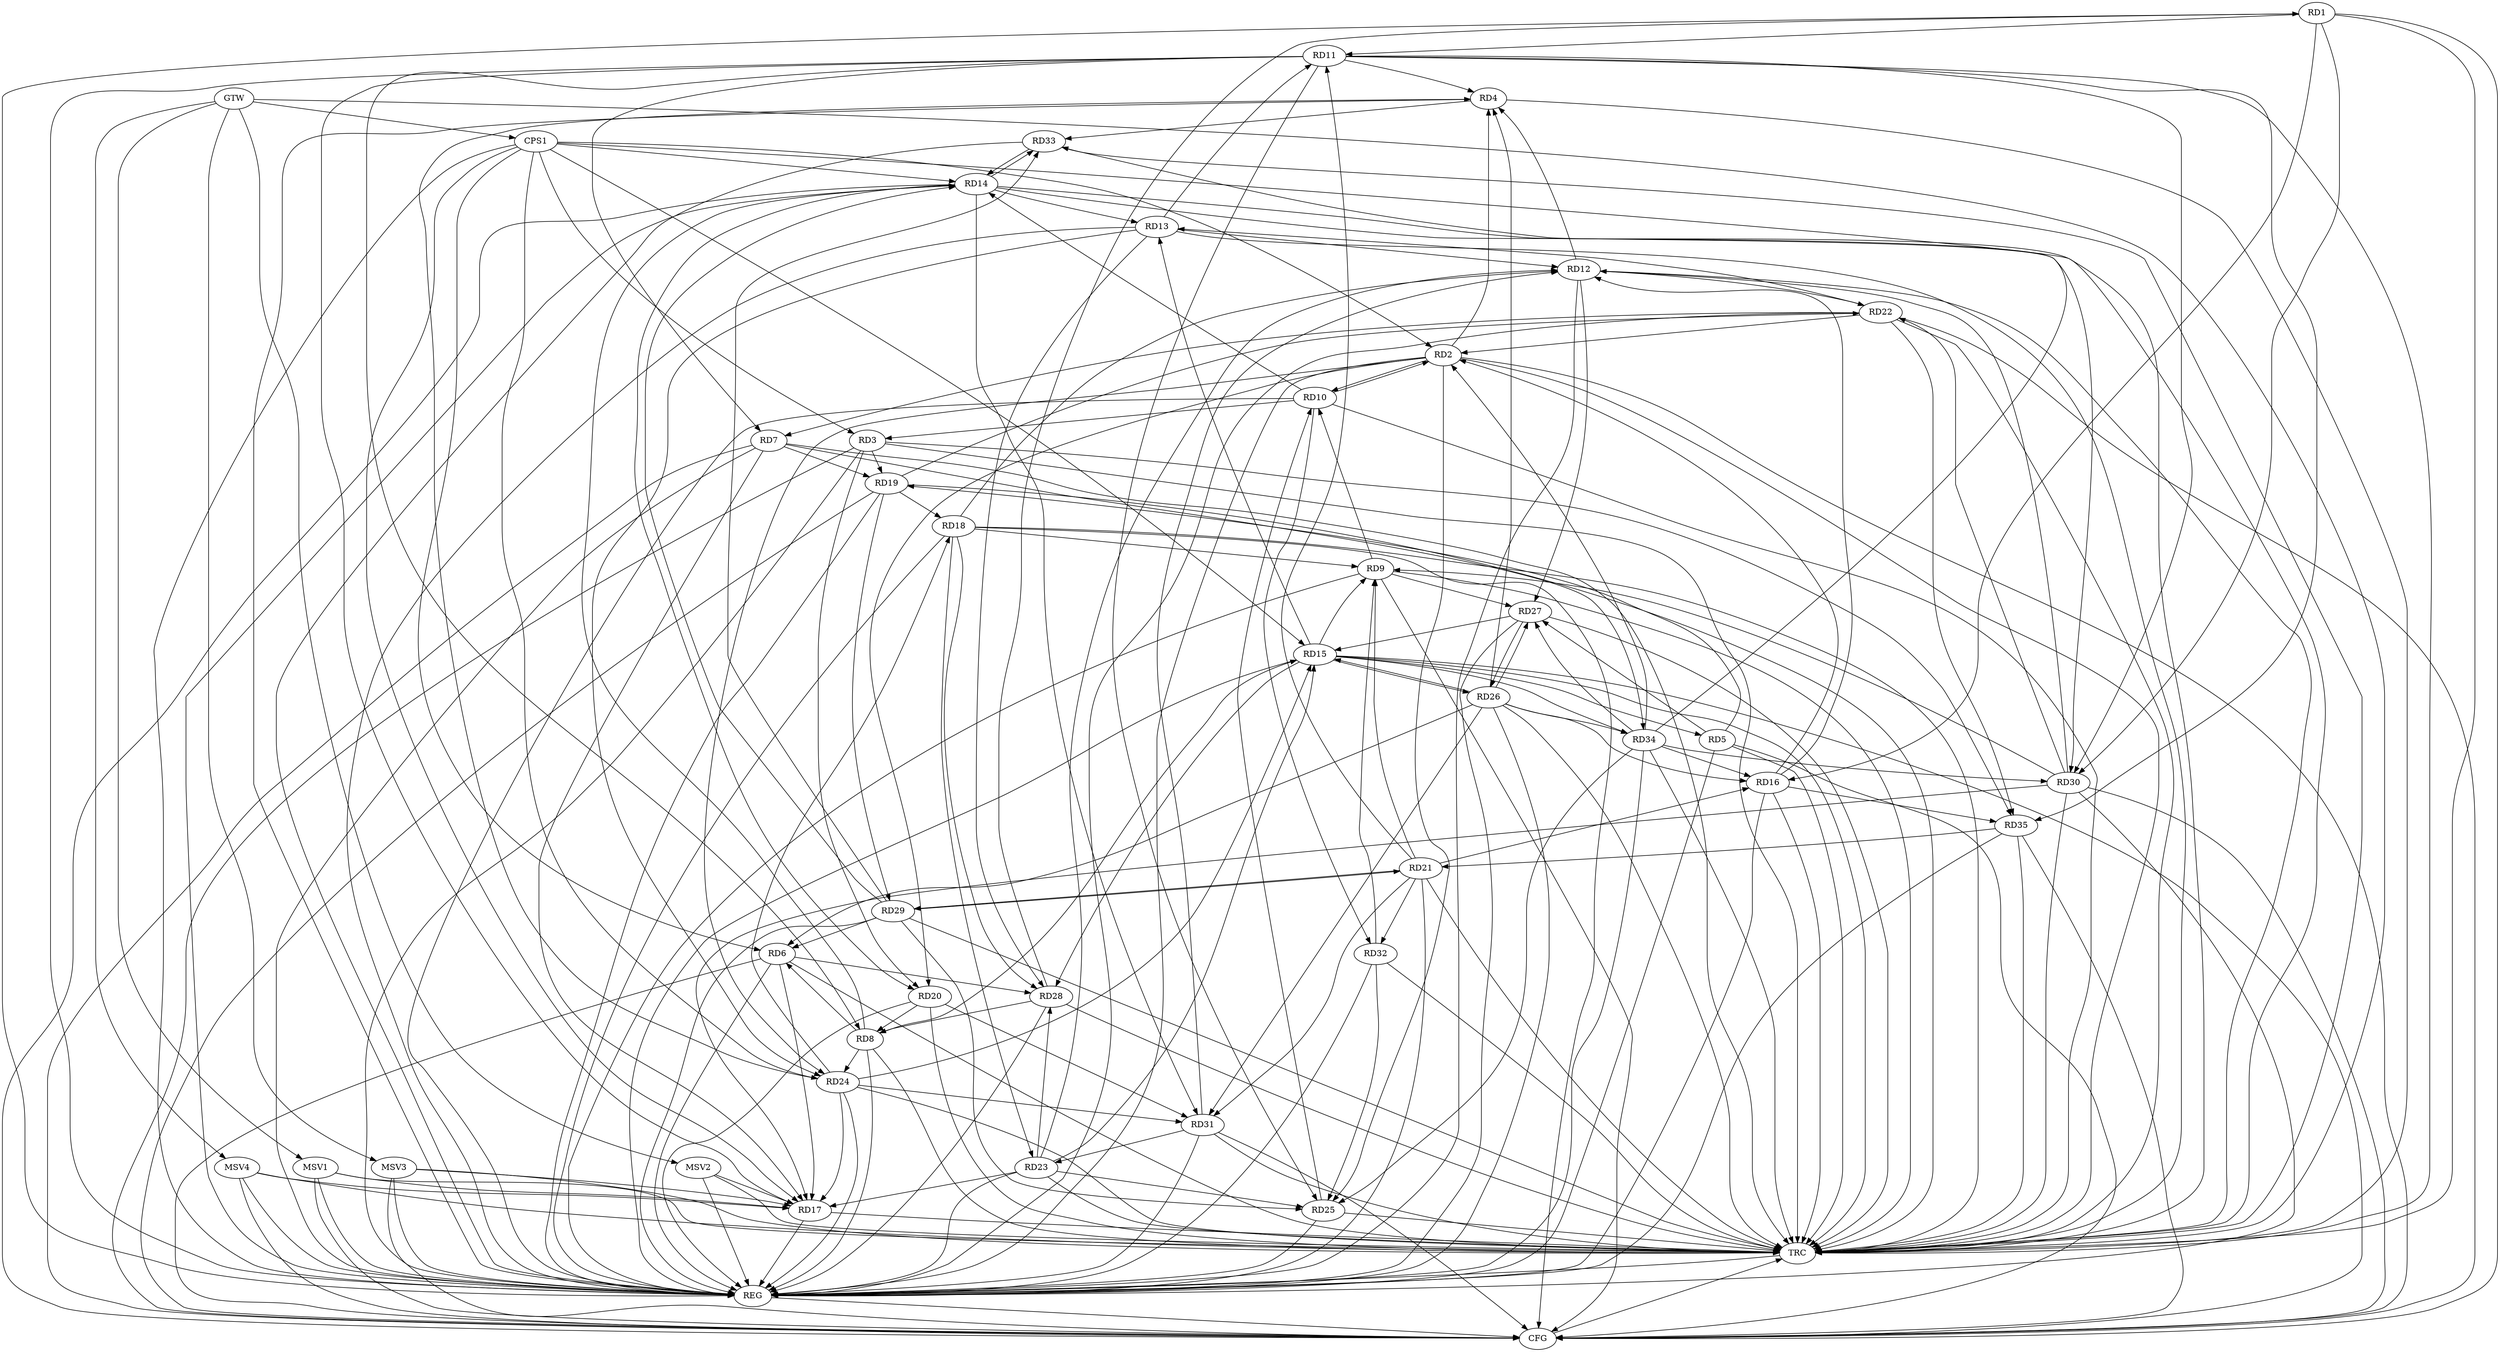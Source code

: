 strict digraph G {
  RD1 [ label="RD1" ];
  RD2 [ label="RD2" ];
  RD3 [ label="RD3" ];
  RD4 [ label="RD4" ];
  RD5 [ label="RD5" ];
  RD6 [ label="RD6" ];
  RD7 [ label="RD7" ];
  RD8 [ label="RD8" ];
  RD9 [ label="RD9" ];
  RD10 [ label="RD10" ];
  RD11 [ label="RD11" ];
  RD12 [ label="RD12" ];
  RD13 [ label="RD13" ];
  RD14 [ label="RD14" ];
  RD15 [ label="RD15" ];
  RD16 [ label="RD16" ];
  RD17 [ label="RD17" ];
  RD18 [ label="RD18" ];
  RD19 [ label="RD19" ];
  RD20 [ label="RD20" ];
  RD21 [ label="RD21" ];
  RD22 [ label="RD22" ];
  RD23 [ label="RD23" ];
  RD24 [ label="RD24" ];
  RD25 [ label="RD25" ];
  RD26 [ label="RD26" ];
  RD27 [ label="RD27" ];
  RD28 [ label="RD28" ];
  RD29 [ label="RD29" ];
  RD30 [ label="RD30" ];
  RD31 [ label="RD31" ];
  RD32 [ label="RD32" ];
  RD33 [ label="RD33" ];
  RD34 [ label="RD34" ];
  RD35 [ label="RD35" ];
  CPS1 [ label="CPS1" ];
  GTW [ label="GTW" ];
  REG [ label="REG" ];
  CFG [ label="CFG" ];
  TRC [ label="TRC" ];
  MSV1 [ label="MSV1" ];
  MSV2 [ label="MSV2" ];
  MSV3 [ label="MSV3" ];
  MSV4 [ label="MSV4" ];
  RD1 -> RD11;
  RD1 -> RD16;
  RD28 -> RD1;
  RD1 -> RD30;
  RD2 -> RD4;
  RD2 -> RD10;
  RD10 -> RD2;
  RD16 -> RD2;
  RD2 -> RD20;
  RD22 -> RD2;
  RD2 -> RD24;
  RD2 -> RD25;
  RD34 -> RD2;
  RD10 -> RD3;
  RD3 -> RD19;
  RD3 -> RD20;
  RD3 -> RD35;
  RD11 -> RD4;
  RD12 -> RD4;
  RD24 -> RD4;
  RD26 -> RD4;
  RD4 -> RD33;
  RD15 -> RD5;
  RD5 -> RD19;
  RD5 -> RD27;
  RD8 -> RD6;
  RD6 -> RD17;
  RD26 -> RD6;
  RD6 -> RD28;
  RD29 -> RD6;
  RD11 -> RD7;
  RD7 -> RD17;
  RD7 -> RD19;
  RD22 -> RD7;
  RD7 -> RD34;
  RD11 -> RD8;
  RD8 -> RD14;
  RD8 -> RD15;
  RD20 -> RD8;
  RD8 -> RD24;
  RD28 -> RD8;
  RD9 -> RD10;
  RD15 -> RD9;
  RD18 -> RD9;
  RD21 -> RD9;
  RD9 -> RD27;
  RD30 -> RD9;
  RD32 -> RD9;
  RD10 -> RD14;
  RD25 -> RD10;
  RD10 -> RD32;
  RD13 -> RD11;
  RD11 -> RD17;
  RD21 -> RD11;
  RD11 -> RD25;
  RD11 -> RD30;
  RD11 -> RD35;
  RD13 -> RD12;
  RD16 -> RD12;
  RD18 -> RD12;
  RD12 -> RD22;
  RD23 -> RD12;
  RD12 -> RD27;
  RD30 -> RD12;
  RD31 -> RD12;
  RD14 -> RD13;
  RD15 -> RD13;
  RD22 -> RD13;
  RD13 -> RD24;
  RD13 -> RD28;
  RD14 -> RD20;
  RD29 -> RD14;
  RD14 -> RD30;
  RD14 -> RD31;
  RD14 -> RD33;
  RD33 -> RD14;
  RD23 -> RD15;
  RD24 -> RD15;
  RD15 -> RD26;
  RD26 -> RD15;
  RD27 -> RD15;
  RD15 -> RD28;
  RD15 -> RD34;
  RD21 -> RD16;
  RD26 -> RD16;
  RD34 -> RD16;
  RD16 -> RD35;
  RD23 -> RD17;
  RD24 -> RD17;
  RD30 -> RD17;
  RD19 -> RD18;
  RD18 -> RD23;
  RD24 -> RD18;
  RD18 -> RD28;
  RD19 -> RD22;
  RD19 -> RD29;
  RD20 -> RD31;
  RD21 -> RD29;
  RD29 -> RD21;
  RD21 -> RD31;
  RD21 -> RD32;
  RD35 -> RD21;
  RD30 -> RD22;
  RD22 -> RD35;
  RD23 -> RD25;
  RD23 -> RD28;
  RD31 -> RD23;
  RD24 -> RD31;
  RD29 -> RD25;
  RD32 -> RD25;
  RD34 -> RD25;
  RD26 -> RD27;
  RD27 -> RD26;
  RD26 -> RD31;
  RD26 -> RD34;
  RD34 -> RD27;
  RD29 -> RD33;
  RD34 -> RD30;
  RD34 -> RD33;
  CPS1 -> RD17;
  CPS1 -> RD3;
  CPS1 -> RD15;
  CPS1 -> RD24;
  CPS1 -> RD14;
  CPS1 -> RD2;
  CPS1 -> RD6;
  GTW -> CPS1;
  RD1 -> REG;
  RD2 -> REG;
  RD3 -> REG;
  RD4 -> REG;
  RD5 -> REG;
  RD6 -> REG;
  RD7 -> REG;
  RD8 -> REG;
  RD9 -> REG;
  RD10 -> REG;
  RD11 -> REG;
  RD12 -> REG;
  RD13 -> REG;
  RD14 -> REG;
  RD15 -> REG;
  RD16 -> REG;
  RD17 -> REG;
  RD18 -> REG;
  RD19 -> REG;
  RD20 -> REG;
  RD21 -> REG;
  RD22 -> REG;
  RD23 -> REG;
  RD24 -> REG;
  RD25 -> REG;
  RD26 -> REG;
  RD27 -> REG;
  RD28 -> REG;
  RD29 -> REG;
  RD30 -> REG;
  RD31 -> REG;
  RD32 -> REG;
  RD33 -> REG;
  RD34 -> REG;
  RD35 -> REG;
  CPS1 -> REG;
  RD14 -> CFG;
  RD1 -> CFG;
  RD2 -> CFG;
  RD22 -> CFG;
  RD7 -> CFG;
  RD5 -> CFG;
  RD19 -> CFG;
  RD3 -> CFG;
  RD6 -> CFG;
  RD15 -> CFG;
  RD35 -> CFG;
  RD18 -> CFG;
  RD30 -> CFG;
  RD9 -> CFG;
  RD31 -> CFG;
  REG -> CFG;
  RD1 -> TRC;
  RD2 -> TRC;
  RD3 -> TRC;
  RD4 -> TRC;
  RD5 -> TRC;
  RD6 -> TRC;
  RD7 -> TRC;
  RD8 -> TRC;
  RD9 -> TRC;
  RD10 -> TRC;
  RD11 -> TRC;
  RD12 -> TRC;
  RD13 -> TRC;
  RD14 -> TRC;
  RD15 -> TRC;
  RD16 -> TRC;
  RD17 -> TRC;
  RD18 -> TRC;
  RD19 -> TRC;
  RD20 -> TRC;
  RD21 -> TRC;
  RD22 -> TRC;
  RD23 -> TRC;
  RD24 -> TRC;
  RD25 -> TRC;
  RD26 -> TRC;
  RD27 -> TRC;
  RD28 -> TRC;
  RD29 -> TRC;
  RD30 -> TRC;
  RD31 -> TRC;
  RD32 -> TRC;
  RD33 -> TRC;
  RD34 -> TRC;
  RD35 -> TRC;
  CPS1 -> TRC;
  GTW -> TRC;
  CFG -> TRC;
  TRC -> REG;
  MSV1 -> RD17;
  GTW -> MSV1;
  MSV1 -> REG;
  MSV1 -> TRC;
  MSV1 -> CFG;
  MSV2 -> RD17;
  GTW -> MSV2;
  MSV2 -> REG;
  MSV2 -> TRC;
  MSV3 -> RD17;
  MSV4 -> RD17;
  GTW -> MSV3;
  MSV3 -> REG;
  MSV3 -> TRC;
  MSV3 -> CFG;
  GTW -> MSV4;
  MSV4 -> REG;
  MSV4 -> TRC;
  MSV4 -> CFG;
}
